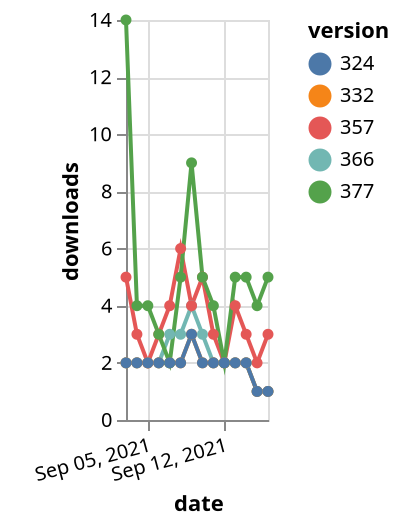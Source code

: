 {"$schema": "https://vega.github.io/schema/vega-lite/v5.json", "description": "A simple bar chart with embedded data.", "data": {"values": [{"date": "2021-09-03", "total": 3975, "delta": 2, "version": "366"}, {"date": "2021-09-04", "total": 3977, "delta": 2, "version": "366"}, {"date": "2021-09-05", "total": 3979, "delta": 2, "version": "366"}, {"date": "2021-09-06", "total": 3981, "delta": 2, "version": "366"}, {"date": "2021-09-07", "total": 3984, "delta": 3, "version": "366"}, {"date": "2021-09-08", "total": 3987, "delta": 3, "version": "366"}, {"date": "2021-09-09", "total": 3991, "delta": 4, "version": "366"}, {"date": "2021-09-10", "total": 3994, "delta": 3, "version": "366"}, {"date": "2021-09-11", "total": 3996, "delta": 2, "version": "366"}, {"date": "2021-09-12", "total": 3998, "delta": 2, "version": "366"}, {"date": "2021-09-13", "total": 4000, "delta": 2, "version": "366"}, {"date": "2021-09-14", "total": 4002, "delta": 2, "version": "366"}, {"date": "2021-09-15", "total": 4003, "delta": 1, "version": "366"}, {"date": "2021-09-16", "total": 4004, "delta": 1, "version": "366"}, {"date": "2021-09-03", "total": 3935, "delta": 5, "version": "357"}, {"date": "2021-09-04", "total": 3938, "delta": 3, "version": "357"}, {"date": "2021-09-05", "total": 3940, "delta": 2, "version": "357"}, {"date": "2021-09-06", "total": 3943, "delta": 3, "version": "357"}, {"date": "2021-09-07", "total": 3947, "delta": 4, "version": "357"}, {"date": "2021-09-08", "total": 3953, "delta": 6, "version": "357"}, {"date": "2021-09-09", "total": 3957, "delta": 4, "version": "357"}, {"date": "2021-09-10", "total": 3962, "delta": 5, "version": "357"}, {"date": "2021-09-11", "total": 3965, "delta": 3, "version": "357"}, {"date": "2021-09-12", "total": 3967, "delta": 2, "version": "357"}, {"date": "2021-09-13", "total": 3971, "delta": 4, "version": "357"}, {"date": "2021-09-14", "total": 3974, "delta": 3, "version": "357"}, {"date": "2021-09-15", "total": 3976, "delta": 2, "version": "357"}, {"date": "2021-09-16", "total": 3979, "delta": 3, "version": "357"}, {"date": "2021-09-03", "total": 2980, "delta": 2, "version": "332"}, {"date": "2021-09-04", "total": 2982, "delta": 2, "version": "332"}, {"date": "2021-09-05", "total": 2984, "delta": 2, "version": "332"}, {"date": "2021-09-06", "total": 2986, "delta": 2, "version": "332"}, {"date": "2021-09-07", "total": 2988, "delta": 2, "version": "332"}, {"date": "2021-09-08", "total": 2990, "delta": 2, "version": "332"}, {"date": "2021-09-09", "total": 2993, "delta": 3, "version": "332"}, {"date": "2021-09-10", "total": 2995, "delta": 2, "version": "332"}, {"date": "2021-09-11", "total": 2997, "delta": 2, "version": "332"}, {"date": "2021-09-12", "total": 2999, "delta": 2, "version": "332"}, {"date": "2021-09-13", "total": 3001, "delta": 2, "version": "332"}, {"date": "2021-09-14", "total": 3003, "delta": 2, "version": "332"}, {"date": "2021-09-15", "total": 3004, "delta": 1, "version": "332"}, {"date": "2021-09-16", "total": 3005, "delta": 1, "version": "332"}, {"date": "2021-09-03", "total": 6423, "delta": 14, "version": "377"}, {"date": "2021-09-04", "total": 6427, "delta": 4, "version": "377"}, {"date": "2021-09-05", "total": 6431, "delta": 4, "version": "377"}, {"date": "2021-09-06", "total": 6434, "delta": 3, "version": "377"}, {"date": "2021-09-07", "total": 6436, "delta": 2, "version": "377"}, {"date": "2021-09-08", "total": 6441, "delta": 5, "version": "377"}, {"date": "2021-09-09", "total": 6450, "delta": 9, "version": "377"}, {"date": "2021-09-10", "total": 6455, "delta": 5, "version": "377"}, {"date": "2021-09-11", "total": 6459, "delta": 4, "version": "377"}, {"date": "2021-09-12", "total": 6461, "delta": 2, "version": "377"}, {"date": "2021-09-13", "total": 6466, "delta": 5, "version": "377"}, {"date": "2021-09-14", "total": 6471, "delta": 5, "version": "377"}, {"date": "2021-09-15", "total": 6475, "delta": 4, "version": "377"}, {"date": "2021-09-16", "total": 6480, "delta": 5, "version": "377"}, {"date": "2021-09-03", "total": 2531, "delta": 2, "version": "324"}, {"date": "2021-09-04", "total": 2533, "delta": 2, "version": "324"}, {"date": "2021-09-05", "total": 2535, "delta": 2, "version": "324"}, {"date": "2021-09-06", "total": 2537, "delta": 2, "version": "324"}, {"date": "2021-09-07", "total": 2539, "delta": 2, "version": "324"}, {"date": "2021-09-08", "total": 2541, "delta": 2, "version": "324"}, {"date": "2021-09-09", "total": 2544, "delta": 3, "version": "324"}, {"date": "2021-09-10", "total": 2546, "delta": 2, "version": "324"}, {"date": "2021-09-11", "total": 2548, "delta": 2, "version": "324"}, {"date": "2021-09-12", "total": 2550, "delta": 2, "version": "324"}, {"date": "2021-09-13", "total": 2552, "delta": 2, "version": "324"}, {"date": "2021-09-14", "total": 2554, "delta": 2, "version": "324"}, {"date": "2021-09-15", "total": 2555, "delta": 1, "version": "324"}, {"date": "2021-09-16", "total": 2556, "delta": 1, "version": "324"}]}, "width": "container", "mark": {"type": "line", "point": {"filled": true}}, "encoding": {"x": {"field": "date", "type": "temporal", "timeUnit": "yearmonthdate", "title": "date", "axis": {"labelAngle": -15}}, "y": {"field": "delta", "type": "quantitative", "title": "downloads"}, "color": {"field": "version", "type": "nominal"}, "tooltip": {"field": "delta"}}}